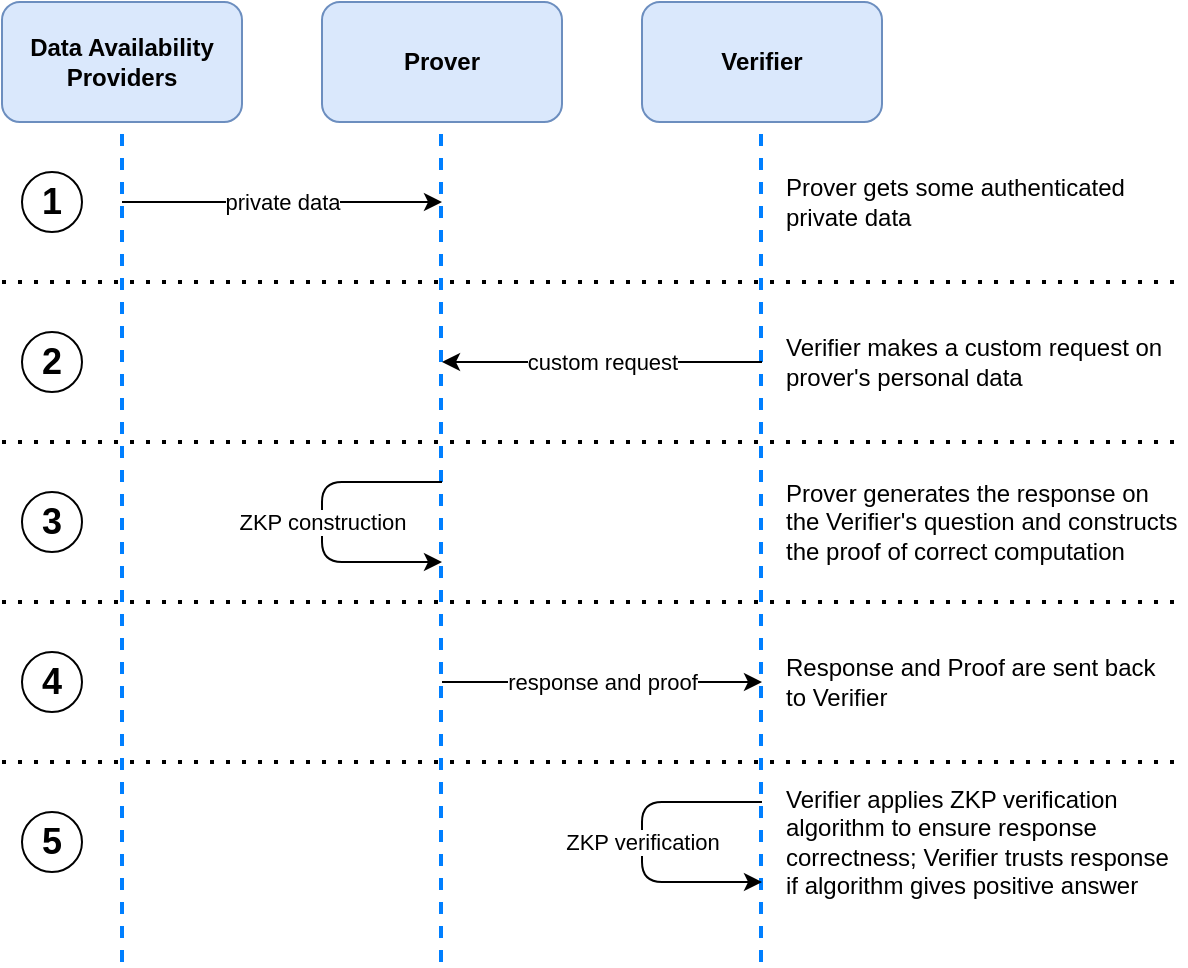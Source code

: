 <mxfile version="14.4.8" type="device"><diagram id="prtHgNgQTEPvFCAcTncT" name="Page-1"><mxGraphModel dx="725" dy="949" grid="0" gridSize="10" guides="1" tooltips="1" connect="1" arrows="1" fold="1" page="1" pageScale="1" pageWidth="827" pageHeight="1169" math="0" shadow="0"><root><mxCell id="0"/><mxCell id="1" parent="0"/><mxCell id="U1CUB4AXFxgJOysoQMyB-1" value="&lt;b&gt;Data Availability Providers&lt;/b&gt;" style="rounded=1;whiteSpace=wrap;html=1;fillColor=#dae8fc;strokeColor=#6c8ebf;" parent="1" vertex="1"><mxGeometry x="40" y="60" width="120" height="60" as="geometry"/></mxCell><mxCell id="U1CUB4AXFxgJOysoQMyB-2" value="&lt;b&gt;Prover&lt;/b&gt;" style="rounded=1;whiteSpace=wrap;html=1;fillColor=#dae8fc;strokeColor=#6c8ebf;" parent="1" vertex="1"><mxGeometry x="200" y="60" width="120" height="60" as="geometry"/></mxCell><mxCell id="U1CUB4AXFxgJOysoQMyB-3" value="&lt;b&gt;Verifier&lt;/b&gt;" style="rounded=1;whiteSpace=wrap;html=1;fillColor=#dae8fc;strokeColor=#6c8ebf;" parent="1" vertex="1"><mxGeometry x="360" y="60" width="120" height="60" as="geometry"/></mxCell><mxCell id="U1CUB4AXFxgJOysoQMyB-4" value="" style="endArrow=none;dashed=1;html=1;entryX=0.5;entryY=1;entryDx=0;entryDy=0;strokeColor=#007FFF;strokeWidth=2;" parent="1" target="U1CUB4AXFxgJOysoQMyB-1" edge="1"><mxGeometry width="50" height="50" relative="1" as="geometry"><mxPoint x="100" y="540" as="sourcePoint"/><mxPoint x="400" y="490" as="targetPoint"/></mxGeometry></mxCell><mxCell id="U1CUB4AXFxgJOysoQMyB-5" value="" style="endArrow=none;dashed=1;html=1;entryX=0.5;entryY=1;entryDx=0;entryDy=0;strokeColor=#007FFF;strokeWidth=2;" parent="1" edge="1"><mxGeometry width="50" height="50" relative="1" as="geometry"><mxPoint x="259.5" y="540" as="sourcePoint"/><mxPoint x="259.5" y="120" as="targetPoint"/></mxGeometry></mxCell><mxCell id="U1CUB4AXFxgJOysoQMyB-6" value="" style="endArrow=none;dashed=1;html=1;entryX=0.5;entryY=1;entryDx=0;entryDy=0;strokeColor=#007FFF;strokeWidth=2;" parent="1" edge="1"><mxGeometry width="50" height="50" relative="1" as="geometry"><mxPoint x="419.5" y="540" as="sourcePoint"/><mxPoint x="419.5" y="120" as="targetPoint"/></mxGeometry></mxCell><mxCell id="U1CUB4AXFxgJOysoQMyB-8" value="" style="endArrow=none;dashed=1;html=1;dashPattern=1 3;strokeWidth=2;" parent="1" edge="1"><mxGeometry width="50" height="50" relative="1" as="geometry"><mxPoint x="40" y="200" as="sourcePoint"/><mxPoint x="630" y="200" as="targetPoint"/></mxGeometry></mxCell><mxCell id="U1CUB4AXFxgJOysoQMyB-9" value="" style="endArrow=none;dashed=1;html=1;dashPattern=1 3;strokeWidth=2;" parent="1" edge="1"><mxGeometry width="50" height="50" relative="1" as="geometry"><mxPoint x="40" y="280" as="sourcePoint"/><mxPoint x="630" y="280" as="targetPoint"/></mxGeometry></mxCell><mxCell id="U1CUB4AXFxgJOysoQMyB-10" value="" style="endArrow=none;dashed=1;html=1;dashPattern=1 3;strokeWidth=2;" parent="1" edge="1"><mxGeometry width="50" height="50" relative="1" as="geometry"><mxPoint x="40" y="360" as="sourcePoint"/><mxPoint x="630" y="360" as="targetPoint"/></mxGeometry></mxCell><mxCell id="U1CUB4AXFxgJOysoQMyB-11" value="" style="endArrow=none;dashed=1;html=1;dashPattern=1 3;strokeWidth=2;" parent="1" edge="1"><mxGeometry width="50" height="50" relative="1" as="geometry"><mxPoint x="40" y="440" as="sourcePoint"/><mxPoint x="630" y="440" as="targetPoint"/></mxGeometry></mxCell><mxCell id="U1CUB4AXFxgJOysoQMyB-19" value="" style="endArrow=classic;html=1;" parent="1" edge="1"><mxGeometry relative="1" as="geometry"><mxPoint x="420" y="460" as="sourcePoint"/><mxPoint x="420" y="500" as="targetPoint"/><Array as="points"><mxPoint x="360" y="460"/><mxPoint x="360" y="500"/></Array></mxGeometry></mxCell><mxCell id="U1CUB4AXFxgJOysoQMyB-20" value="ZKP verification" style="edgeLabel;resizable=0;html=1;align=center;verticalAlign=middle;" parent="U1CUB4AXFxgJOysoQMyB-19" connectable="0" vertex="1"><mxGeometry relative="1" as="geometry"/></mxCell><mxCell id="U1CUB4AXFxgJOysoQMyB-22" value="" style="endArrow=classic;html=1;" parent="1" edge="1"><mxGeometry relative="1" as="geometry"><mxPoint x="260" y="300" as="sourcePoint"/><mxPoint x="260" y="340" as="targetPoint"/><Array as="points"><mxPoint x="200" y="300"/><mxPoint x="200" y="340"/></Array></mxGeometry></mxCell><mxCell id="U1CUB4AXFxgJOysoQMyB-23" value="ZKP construction" style="edgeLabel;resizable=0;html=1;align=center;verticalAlign=middle;" parent="U1CUB4AXFxgJOysoQMyB-22" connectable="0" vertex="1"><mxGeometry relative="1" as="geometry"/></mxCell><mxCell id="U1CUB4AXFxgJOysoQMyB-25" value="" style="endArrow=classic;html=1;" parent="1" edge="1"><mxGeometry relative="1" as="geometry"><mxPoint x="260" y="400" as="sourcePoint"/><mxPoint x="420" y="400" as="targetPoint"/></mxGeometry></mxCell><mxCell id="U1CUB4AXFxgJOysoQMyB-26" value="response and proof" style="edgeLabel;resizable=0;html=1;align=center;verticalAlign=middle;" parent="U1CUB4AXFxgJOysoQMyB-25" connectable="0" vertex="1"><mxGeometry relative="1" as="geometry"/></mxCell><mxCell id="U1CUB4AXFxgJOysoQMyB-29" value="" style="endArrow=classic;html=1;" parent="1" edge="1"><mxGeometry relative="1" as="geometry"><mxPoint x="100" y="160" as="sourcePoint"/><mxPoint x="260" y="160" as="targetPoint"/></mxGeometry></mxCell><mxCell id="U1CUB4AXFxgJOysoQMyB-30" value="private data" style="edgeLabel;resizable=0;html=1;align=center;verticalAlign=middle;" parent="U1CUB4AXFxgJOysoQMyB-29" connectable="0" vertex="1"><mxGeometry relative="1" as="geometry"/></mxCell><mxCell id="U1CUB4AXFxgJOysoQMyB-32" value="" style="endArrow=classic;html=1;" parent="1" edge="1"><mxGeometry relative="1" as="geometry"><mxPoint x="420" y="240" as="sourcePoint"/><mxPoint x="260" y="240" as="targetPoint"/></mxGeometry></mxCell><mxCell id="U1CUB4AXFxgJOysoQMyB-33" value="custom request" style="edgeLabel;resizable=0;html=1;align=center;verticalAlign=middle;" parent="U1CUB4AXFxgJOysoQMyB-32" connectable="0" vertex="1"><mxGeometry relative="1" as="geometry"/></mxCell><mxCell id="U1CUB4AXFxgJOysoQMyB-34" value="Prover gets some authenticated private data" style="text;html=1;strokeColor=none;fillColor=none;align=left;verticalAlign=middle;whiteSpace=wrap;rounded=0;" parent="1" vertex="1"><mxGeometry x="430" y="130" width="200" height="60" as="geometry"/></mxCell><mxCell id="U1CUB4AXFxgJOysoQMyB-35" value="Verifier makes a custom request on prover's personal data" style="text;html=1;strokeColor=none;fillColor=none;align=left;verticalAlign=middle;whiteSpace=wrap;rounded=0;" parent="1" vertex="1"><mxGeometry x="430" y="210" width="200" height="60" as="geometry"/></mxCell><mxCell id="U1CUB4AXFxgJOysoQMyB-36" value="Prover generates the response on the Verifier's question and constructs the proof of correct computation&amp;nbsp;" style="text;html=1;strokeColor=none;fillColor=none;align=left;verticalAlign=middle;whiteSpace=wrap;rounded=0;" parent="1" vertex="1"><mxGeometry x="430" y="290" width="200" height="60" as="geometry"/></mxCell><mxCell id="U1CUB4AXFxgJOysoQMyB-37" value="Response and Proof are sent back to Verifier" style="text;html=1;strokeColor=none;fillColor=none;align=left;verticalAlign=middle;whiteSpace=wrap;rounded=0;" parent="1" vertex="1"><mxGeometry x="430" y="370" width="200" height="60" as="geometry"/></mxCell><mxCell id="U1CUB4AXFxgJOysoQMyB-38" value="Verifier applies ZKP verification algorithm to ensure response correctness; Verifier trusts response if algorithm gives positive answer" style="text;html=1;strokeColor=none;fillColor=none;align=left;verticalAlign=middle;whiteSpace=wrap;rounded=0;" parent="1" vertex="1"><mxGeometry x="430" y="450" width="200" height="60" as="geometry"/></mxCell><mxCell id="U1CUB4AXFxgJOysoQMyB-39" value="&lt;h2&gt;1&lt;/h2&gt;" style="ellipse;whiteSpace=wrap;html=1;aspect=fixed;fillColor=#FFFFFF;" parent="1" vertex="1"><mxGeometry x="50" y="145" width="30" height="30" as="geometry"/></mxCell><mxCell id="U1CUB4AXFxgJOysoQMyB-40" value="&lt;h2&gt;2&lt;/h2&gt;" style="ellipse;whiteSpace=wrap;html=1;aspect=fixed;fillColor=#FFFFFF;" parent="1" vertex="1"><mxGeometry x="50" y="225" width="30" height="30" as="geometry"/></mxCell><mxCell id="U1CUB4AXFxgJOysoQMyB-41" value="&lt;h2&gt;3&lt;/h2&gt;" style="ellipse;whiteSpace=wrap;html=1;aspect=fixed;fillColor=#FFFFFF;" parent="1" vertex="1"><mxGeometry x="50" y="305" width="30" height="30" as="geometry"/></mxCell><mxCell id="U1CUB4AXFxgJOysoQMyB-42" value="&lt;h2&gt;4&lt;/h2&gt;" style="ellipse;whiteSpace=wrap;html=1;aspect=fixed;fillColor=#FFFFFF;" parent="1" vertex="1"><mxGeometry x="50" y="385" width="30" height="30" as="geometry"/></mxCell><mxCell id="U1CUB4AXFxgJOysoQMyB-43" value="&lt;h2&gt;5&lt;/h2&gt;" style="ellipse;whiteSpace=wrap;html=1;aspect=fixed;fillColor=#FFFFFF;" parent="1" vertex="1"><mxGeometry x="50" y="465" width="30" height="30" as="geometry"/></mxCell></root></mxGraphModel></diagram></mxfile>